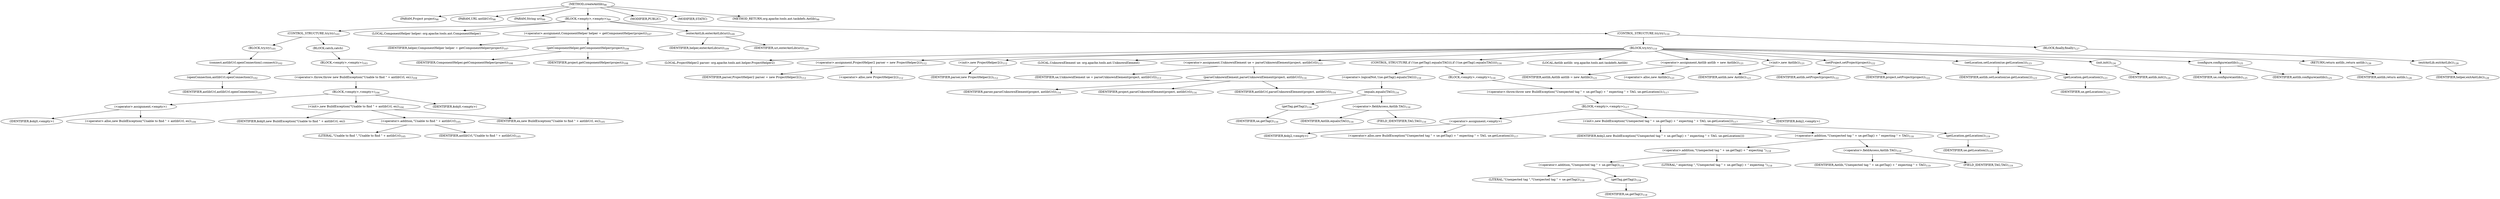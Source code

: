 digraph "createAntlib" {  
"25" [label = <(METHOD,createAntlib)<SUB>98</SUB>> ]
"26" [label = <(PARAM,Project project)<SUB>98</SUB>> ]
"27" [label = <(PARAM,URL antlibUrl)<SUB>98</SUB>> ]
"28" [label = <(PARAM,String uri)<SUB>99</SUB>> ]
"29" [label = <(BLOCK,&lt;empty&gt;,&lt;empty&gt;)<SUB>99</SUB>> ]
"30" [label = <(CONTROL_STRUCTURE,try,try)<SUB>101</SUB>> ]
"31" [label = <(BLOCK,try,try)<SUB>101</SUB>> ]
"32" [label = <(connect,antlibUrl.openConnection().connect())<SUB>102</SUB>> ]
"33" [label = <(openConnection,antlibUrl.openConnection())<SUB>102</SUB>> ]
"34" [label = <(IDENTIFIER,antlibUrl,antlibUrl.openConnection())<SUB>102</SUB>> ]
"35" [label = <(BLOCK,catch,catch)> ]
"36" [label = <(BLOCK,&lt;empty&gt;,&lt;empty&gt;)<SUB>103</SUB>> ]
"37" [label = <(&lt;operator&gt;.throw,throw new BuildException(&quot;Unable to find &quot; + antlibUrl, ex);)<SUB>104</SUB>> ]
"38" [label = <(BLOCK,&lt;empty&gt;,&lt;empty&gt;)<SUB>104</SUB>> ]
"39" [label = <(&lt;operator&gt;.assignment,&lt;empty&gt;)> ]
"40" [label = <(IDENTIFIER,$obj0,&lt;empty&gt;)> ]
"41" [label = <(&lt;operator&gt;.alloc,new BuildException(&quot;Unable to find &quot; + antlibUrl, ex))<SUB>104</SUB>> ]
"42" [label = <(&lt;init&gt;,new BuildException(&quot;Unable to find &quot; + antlibUrl, ex))<SUB>104</SUB>> ]
"43" [label = <(IDENTIFIER,$obj0,new BuildException(&quot;Unable to find &quot; + antlibUrl, ex))> ]
"44" [label = <(&lt;operator&gt;.addition,&quot;Unable to find &quot; + antlibUrl)<SUB>105</SUB>> ]
"45" [label = <(LITERAL,&quot;Unable to find &quot;,&quot;Unable to find &quot; + antlibUrl)<SUB>105</SUB>> ]
"46" [label = <(IDENTIFIER,antlibUrl,&quot;Unable to find &quot; + antlibUrl)<SUB>105</SUB>> ]
"47" [label = <(IDENTIFIER,ex,new BuildException(&quot;Unable to find &quot; + antlibUrl, ex))<SUB>105</SUB>> ]
"48" [label = <(IDENTIFIER,$obj0,&lt;empty&gt;)> ]
"49" [label = <(LOCAL,ComponentHelper helper: org.apache.tools.ant.ComponentHelper)> ]
"50" [label = <(&lt;operator&gt;.assignment,ComponentHelper helper = getComponentHelper(project))<SUB>107</SUB>> ]
"51" [label = <(IDENTIFIER,helper,ComponentHelper helper = getComponentHelper(project))<SUB>107</SUB>> ]
"52" [label = <(getComponentHelper,getComponentHelper(project))<SUB>108</SUB>> ]
"53" [label = <(IDENTIFIER,ComponentHelper,getComponentHelper(project))<SUB>108</SUB>> ]
"54" [label = <(IDENTIFIER,project,getComponentHelper(project))<SUB>108</SUB>> ]
"55" [label = <(enterAntLib,enterAntLib(uri))<SUB>109</SUB>> ]
"56" [label = <(IDENTIFIER,helper,enterAntLib(uri))<SUB>109</SUB>> ]
"57" [label = <(IDENTIFIER,uri,enterAntLib(uri))<SUB>109</SUB>> ]
"58" [label = <(CONTROL_STRUCTURE,try,try)<SUB>110</SUB>> ]
"59" [label = <(BLOCK,try,try)<SUB>110</SUB>> ]
"4" [label = <(LOCAL,ProjectHelper2 parser: org.apache.tools.ant.helper.ProjectHelper2)> ]
"60" [label = <(&lt;operator&gt;.assignment,ProjectHelper2 parser = new ProjectHelper2())<SUB>112</SUB>> ]
"61" [label = <(IDENTIFIER,parser,ProjectHelper2 parser = new ProjectHelper2())<SUB>112</SUB>> ]
"62" [label = <(&lt;operator&gt;.alloc,new ProjectHelper2())<SUB>112</SUB>> ]
"63" [label = <(&lt;init&gt;,new ProjectHelper2())<SUB>112</SUB>> ]
"3" [label = <(IDENTIFIER,parser,new ProjectHelper2())<SUB>112</SUB>> ]
"64" [label = <(LOCAL,UnknownElement ue: org.apache.tools.ant.UnknownElement)> ]
"65" [label = <(&lt;operator&gt;.assignment,UnknownElement ue = parseUnknownElement(project, antlibUrl))<SUB>113</SUB>> ]
"66" [label = <(IDENTIFIER,ue,UnknownElement ue = parseUnknownElement(project, antlibUrl))<SUB>113</SUB>> ]
"67" [label = <(parseUnknownElement,parseUnknownElement(project, antlibUrl))<SUB>114</SUB>> ]
"68" [label = <(IDENTIFIER,parser,parseUnknownElement(project, antlibUrl))<SUB>114</SUB>> ]
"69" [label = <(IDENTIFIER,project,parseUnknownElement(project, antlibUrl))<SUB>114</SUB>> ]
"70" [label = <(IDENTIFIER,antlibUrl,parseUnknownElement(project, antlibUrl))<SUB>114</SUB>> ]
"71" [label = <(CONTROL_STRUCTURE,if (!(ue.getTag().equals(TAG))),if (!(ue.getTag().equals(TAG))))<SUB>116</SUB>> ]
"72" [label = <(&lt;operator&gt;.logicalNot,!(ue.getTag().equals(TAG)))<SUB>116</SUB>> ]
"73" [label = <(equals,equals(TAG))<SUB>116</SUB>> ]
"74" [label = <(getTag,getTag())<SUB>116</SUB>> ]
"75" [label = <(IDENTIFIER,ue,getTag())<SUB>116</SUB>> ]
"76" [label = <(&lt;operator&gt;.fieldAccess,Antlib.TAG)<SUB>116</SUB>> ]
"77" [label = <(IDENTIFIER,Antlib,equals(TAG))<SUB>116</SUB>> ]
"78" [label = <(FIELD_IDENTIFIER,TAG,TAG)<SUB>116</SUB>> ]
"79" [label = <(BLOCK,&lt;empty&gt;,&lt;empty&gt;)<SUB>116</SUB>> ]
"80" [label = <(&lt;operator&gt;.throw,throw new BuildException(&quot;Unexpected tag &quot; + ue.getTag() + &quot; expecting &quot; + TAG, ue.getLocation());)<SUB>117</SUB>> ]
"81" [label = <(BLOCK,&lt;empty&gt;,&lt;empty&gt;)<SUB>117</SUB>> ]
"82" [label = <(&lt;operator&gt;.assignment,&lt;empty&gt;)> ]
"83" [label = <(IDENTIFIER,$obj2,&lt;empty&gt;)> ]
"84" [label = <(&lt;operator&gt;.alloc,new BuildException(&quot;Unexpected tag &quot; + ue.getTag() + &quot; expecting &quot; + TAG, ue.getLocation()))<SUB>117</SUB>> ]
"85" [label = <(&lt;init&gt;,new BuildException(&quot;Unexpected tag &quot; + ue.getTag() + &quot; expecting &quot; + TAG, ue.getLocation()))<SUB>117</SUB>> ]
"86" [label = <(IDENTIFIER,$obj2,new BuildException(&quot;Unexpected tag &quot; + ue.getTag() + &quot; expecting &quot; + TAG, ue.getLocation()))> ]
"87" [label = <(&lt;operator&gt;.addition,&quot;Unexpected tag &quot; + ue.getTag() + &quot; expecting &quot; + TAG)<SUB>118</SUB>> ]
"88" [label = <(&lt;operator&gt;.addition,&quot;Unexpected tag &quot; + ue.getTag() + &quot; expecting &quot;)<SUB>118</SUB>> ]
"89" [label = <(&lt;operator&gt;.addition,&quot;Unexpected tag &quot; + ue.getTag())<SUB>118</SUB>> ]
"90" [label = <(LITERAL,&quot;Unexpected tag &quot;,&quot;Unexpected tag &quot; + ue.getTag())<SUB>118</SUB>> ]
"91" [label = <(getTag,getTag())<SUB>118</SUB>> ]
"92" [label = <(IDENTIFIER,ue,getTag())<SUB>118</SUB>> ]
"93" [label = <(LITERAL,&quot; expecting &quot;,&quot;Unexpected tag &quot; + ue.getTag() + &quot; expecting &quot;)<SUB>118</SUB>> ]
"94" [label = <(&lt;operator&gt;.fieldAccess,Antlib.TAG)<SUB>119</SUB>> ]
"95" [label = <(IDENTIFIER,Antlib,&quot;Unexpected tag &quot; + ue.getTag() + &quot; expecting &quot; + TAG)<SUB>119</SUB>> ]
"96" [label = <(FIELD_IDENTIFIER,TAG,TAG)<SUB>119</SUB>> ]
"97" [label = <(getLocation,getLocation())<SUB>119</SUB>> ]
"98" [label = <(IDENTIFIER,ue,getLocation())<SUB>119</SUB>> ]
"99" [label = <(IDENTIFIER,$obj2,&lt;empty&gt;)> ]
"6" [label = <(LOCAL,Antlib antlib: org.apache.tools.ant.taskdefs.Antlib)> ]
"100" [label = <(&lt;operator&gt;.assignment,Antlib antlib = new Antlib())<SUB>121</SUB>> ]
"101" [label = <(IDENTIFIER,antlib,Antlib antlib = new Antlib())<SUB>121</SUB>> ]
"102" [label = <(&lt;operator&gt;.alloc,new Antlib())<SUB>121</SUB>> ]
"103" [label = <(&lt;init&gt;,new Antlib())<SUB>121</SUB>> ]
"5" [label = <(IDENTIFIER,antlib,new Antlib())<SUB>121</SUB>> ]
"104" [label = <(setProject,setProject(project))<SUB>122</SUB>> ]
"105" [label = <(IDENTIFIER,antlib,setProject(project))<SUB>122</SUB>> ]
"106" [label = <(IDENTIFIER,project,setProject(project))<SUB>122</SUB>> ]
"107" [label = <(setLocation,setLocation(ue.getLocation()))<SUB>123</SUB>> ]
"108" [label = <(IDENTIFIER,antlib,setLocation(ue.getLocation()))<SUB>123</SUB>> ]
"109" [label = <(getLocation,getLocation())<SUB>123</SUB>> ]
"110" [label = <(IDENTIFIER,ue,getLocation())<SUB>123</SUB>> ]
"111" [label = <(init,init())<SUB>124</SUB>> ]
"112" [label = <(IDENTIFIER,antlib,init())<SUB>124</SUB>> ]
"113" [label = <(configure,configure(antlib))<SUB>125</SUB>> ]
"114" [label = <(IDENTIFIER,ue,configure(antlib))<SUB>125</SUB>> ]
"115" [label = <(IDENTIFIER,antlib,configure(antlib))<SUB>125</SUB>> ]
"116" [label = <(RETURN,return antlib;,return antlib;)<SUB>126</SUB>> ]
"117" [label = <(IDENTIFIER,antlib,return antlib;)<SUB>126</SUB>> ]
"118" [label = <(BLOCK,finally,finally)<SUB>127</SUB>> ]
"119" [label = <(exitAntLib,exitAntLib())<SUB>128</SUB>> ]
"120" [label = <(IDENTIFIER,helper,exitAntLib())<SUB>128</SUB>> ]
"121" [label = <(MODIFIER,PUBLIC)> ]
"122" [label = <(MODIFIER,STATIC)> ]
"123" [label = <(METHOD_RETURN,org.apache.tools.ant.taskdefs.Antlib)<SUB>98</SUB>> ]
  "25" -> "26" 
  "25" -> "27" 
  "25" -> "28" 
  "25" -> "29" 
  "25" -> "121" 
  "25" -> "122" 
  "25" -> "123" 
  "29" -> "30" 
  "29" -> "49" 
  "29" -> "50" 
  "29" -> "55" 
  "29" -> "58" 
  "30" -> "31" 
  "30" -> "35" 
  "31" -> "32" 
  "32" -> "33" 
  "33" -> "34" 
  "35" -> "36" 
  "36" -> "37" 
  "37" -> "38" 
  "38" -> "39" 
  "38" -> "42" 
  "38" -> "48" 
  "39" -> "40" 
  "39" -> "41" 
  "42" -> "43" 
  "42" -> "44" 
  "42" -> "47" 
  "44" -> "45" 
  "44" -> "46" 
  "50" -> "51" 
  "50" -> "52" 
  "52" -> "53" 
  "52" -> "54" 
  "55" -> "56" 
  "55" -> "57" 
  "58" -> "59" 
  "58" -> "118" 
  "59" -> "4" 
  "59" -> "60" 
  "59" -> "63" 
  "59" -> "64" 
  "59" -> "65" 
  "59" -> "71" 
  "59" -> "6" 
  "59" -> "100" 
  "59" -> "103" 
  "59" -> "104" 
  "59" -> "107" 
  "59" -> "111" 
  "59" -> "113" 
  "59" -> "116" 
  "60" -> "61" 
  "60" -> "62" 
  "63" -> "3" 
  "65" -> "66" 
  "65" -> "67" 
  "67" -> "68" 
  "67" -> "69" 
  "67" -> "70" 
  "71" -> "72" 
  "71" -> "79" 
  "72" -> "73" 
  "73" -> "74" 
  "73" -> "76" 
  "74" -> "75" 
  "76" -> "77" 
  "76" -> "78" 
  "79" -> "80" 
  "80" -> "81" 
  "81" -> "82" 
  "81" -> "85" 
  "81" -> "99" 
  "82" -> "83" 
  "82" -> "84" 
  "85" -> "86" 
  "85" -> "87" 
  "85" -> "97" 
  "87" -> "88" 
  "87" -> "94" 
  "88" -> "89" 
  "88" -> "93" 
  "89" -> "90" 
  "89" -> "91" 
  "91" -> "92" 
  "94" -> "95" 
  "94" -> "96" 
  "97" -> "98" 
  "100" -> "101" 
  "100" -> "102" 
  "103" -> "5" 
  "104" -> "105" 
  "104" -> "106" 
  "107" -> "108" 
  "107" -> "109" 
  "109" -> "110" 
  "111" -> "112" 
  "113" -> "114" 
  "113" -> "115" 
  "116" -> "117" 
  "118" -> "119" 
  "119" -> "120" 
}
